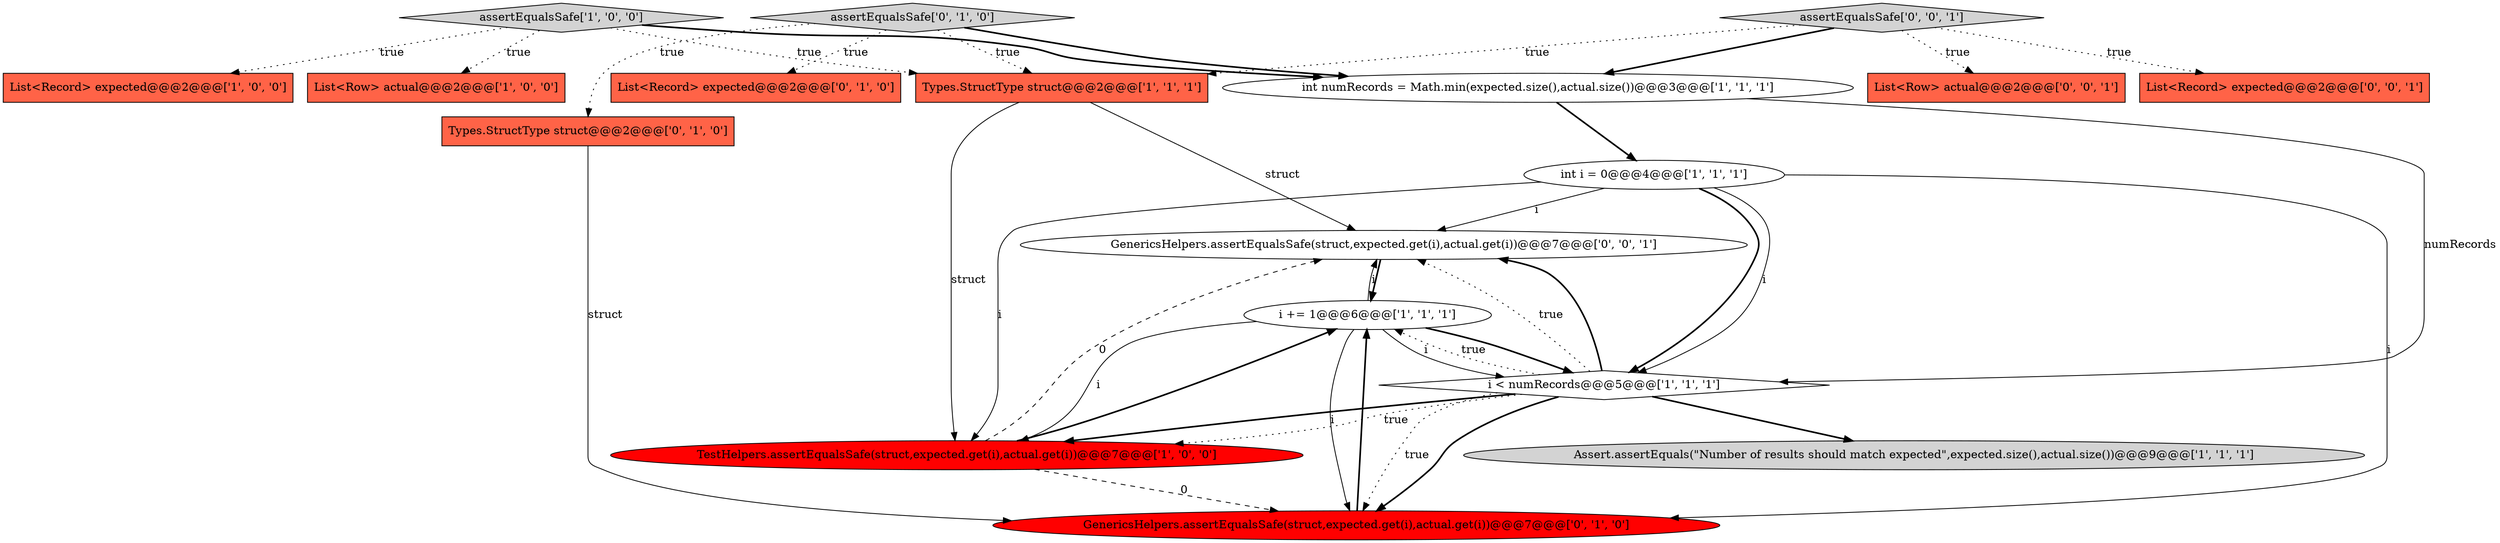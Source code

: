 digraph {
7 [style = filled, label = "List<Record> expected@@@2@@@['1', '0', '0']", fillcolor = tomato, shape = box image = "AAA0AAABBB1BBB"];
11 [style = filled, label = "assertEqualsSafe['0', '1', '0']", fillcolor = lightgray, shape = diamond image = "AAA0AAABBB2BBB"];
12 [style = filled, label = "List<Record> expected@@@2@@@['0', '1', '0']", fillcolor = tomato, shape = box image = "AAA0AAABBB2BBB"];
14 [style = filled, label = "List<Row> actual@@@2@@@['0', '0', '1']", fillcolor = tomato, shape = box image = "AAA0AAABBB3BBB"];
17 [style = filled, label = "GenericsHelpers.assertEqualsSafe(struct,expected.get(i),actual.get(i))@@@7@@@['0', '0', '1']", fillcolor = white, shape = ellipse image = "AAA0AAABBB3BBB"];
9 [style = filled, label = "Types.StructType struct@@@2@@@['1', '1', '1']", fillcolor = tomato, shape = box image = "AAA0AAABBB1BBB"];
13 [style = filled, label = "GenericsHelpers.assertEqualsSafe(struct,expected.get(i),actual.get(i))@@@7@@@['0', '1', '0']", fillcolor = red, shape = ellipse image = "AAA1AAABBB2BBB"];
3 [style = filled, label = "List<Row> actual@@@2@@@['1', '0', '0']", fillcolor = tomato, shape = box image = "AAA0AAABBB1BBB"];
10 [style = filled, label = "Types.StructType struct@@@2@@@['0', '1', '0']", fillcolor = tomato, shape = box image = "AAA0AAABBB2BBB"];
6 [style = filled, label = "i += 1@@@6@@@['1', '1', '1']", fillcolor = white, shape = ellipse image = "AAA0AAABBB1BBB"];
1 [style = filled, label = "TestHelpers.assertEqualsSafe(struct,expected.get(i),actual.get(i))@@@7@@@['1', '0', '0']", fillcolor = red, shape = ellipse image = "AAA1AAABBB1BBB"];
5 [style = filled, label = "int numRecords = Math.min(expected.size(),actual.size())@@@3@@@['1', '1', '1']", fillcolor = white, shape = ellipse image = "AAA0AAABBB1BBB"];
8 [style = filled, label = "assertEqualsSafe['1', '0', '0']", fillcolor = lightgray, shape = diamond image = "AAA0AAABBB1BBB"];
0 [style = filled, label = "i < numRecords@@@5@@@['1', '1', '1']", fillcolor = white, shape = diamond image = "AAA0AAABBB1BBB"];
15 [style = filled, label = "List<Record> expected@@@2@@@['0', '0', '1']", fillcolor = tomato, shape = box image = "AAA0AAABBB3BBB"];
4 [style = filled, label = "Assert.assertEquals(\"Number of results should match expected\",expected.size(),actual.size())@@@9@@@['1', '1', '1']", fillcolor = lightgray, shape = ellipse image = "AAA0AAABBB1BBB"];
16 [style = filled, label = "assertEqualsSafe['0', '0', '1']", fillcolor = lightgray, shape = diamond image = "AAA0AAABBB3BBB"];
2 [style = filled, label = "int i = 0@@@4@@@['1', '1', '1']", fillcolor = white, shape = ellipse image = "AAA0AAABBB1BBB"];
6->1 [style = solid, label="i"];
16->9 [style = dotted, label="true"];
0->13 [style = dotted, label="true"];
0->13 [style = bold, label=""];
17->6 [style = bold, label=""];
0->17 [style = bold, label=""];
11->10 [style = dotted, label="true"];
11->12 [style = dotted, label="true"];
8->7 [style = dotted, label="true"];
11->9 [style = dotted, label="true"];
2->13 [style = solid, label="i"];
6->0 [style = bold, label=""];
0->6 [style = dotted, label="true"];
6->13 [style = solid, label="i"];
8->3 [style = dotted, label="true"];
6->0 [style = solid, label="i"];
1->13 [style = dashed, label="0"];
9->17 [style = solid, label="struct"];
11->5 [style = bold, label=""];
5->2 [style = bold, label=""];
2->0 [style = bold, label=""];
1->6 [style = bold, label=""];
1->17 [style = dashed, label="0"];
8->5 [style = bold, label=""];
6->17 [style = solid, label="i"];
0->4 [style = bold, label=""];
0->1 [style = bold, label=""];
2->1 [style = solid, label="i"];
16->14 [style = dotted, label="true"];
9->1 [style = solid, label="struct"];
2->0 [style = solid, label="i"];
16->5 [style = bold, label=""];
0->17 [style = dotted, label="true"];
8->9 [style = dotted, label="true"];
10->13 [style = solid, label="struct"];
13->6 [style = bold, label=""];
2->17 [style = solid, label="i"];
5->0 [style = solid, label="numRecords"];
0->1 [style = dotted, label="true"];
16->15 [style = dotted, label="true"];
}

